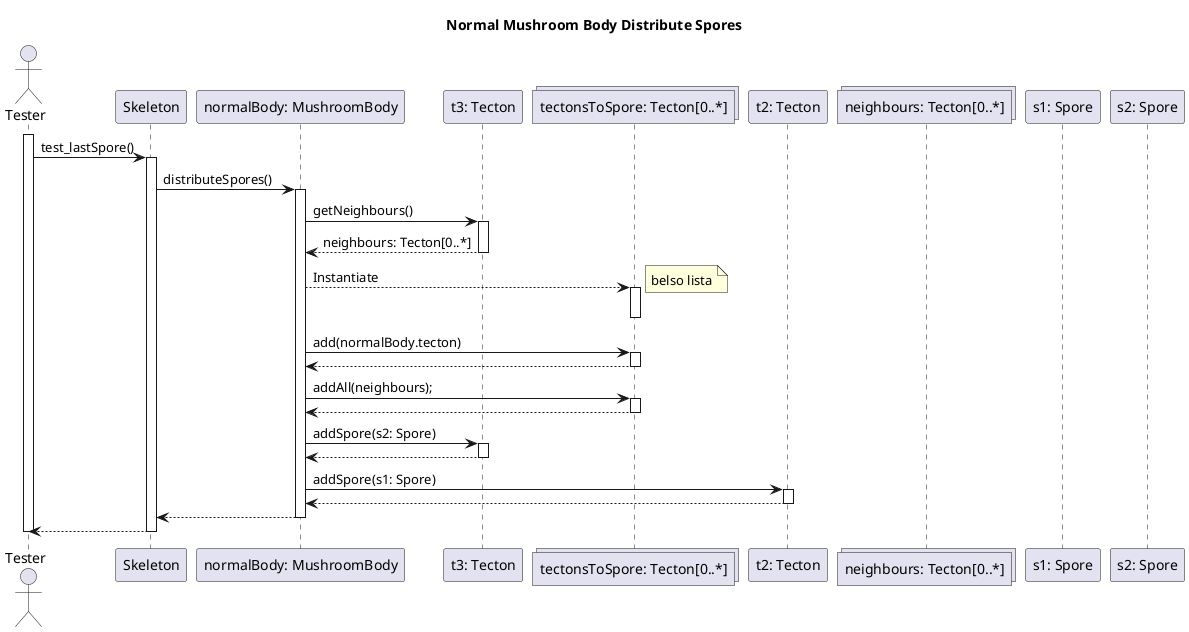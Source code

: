 @startuml  Normal Mushroom Body Distribute Spores

title Normal Mushroom Body Distribute Spores

actor "Tester" as tester
participant "Skeleton" as skeleton
participant "normalBody: MushroomBody" as nmb
participant "t3: Tecton" as t3

collections "tectonsToSpore: Tecton[0..*]" as tectons

participant "t2: Tecton" as t2

collections "neighbours: Tecton[0..*]"
participant "s1: Spore"
participant "s2: Spore"

activate tester
tester -> skeleton: test_lastSpore()
activate skeleton


' BEGIN COPY
skeleton -> nmb: distributeSpores() 
activate nmb
nmb -> t3 : getNeighbours()
activate t3
t3 --> nmb : neighbours: Tecton[0..*]
deactivate t3

nmb --> tectons: Instantiate
note right: belso lista
activate tectons
deactivate tectons

nmb -> tectons: add(normalBody.tecton)
activate tectons
tectons --> nmb
deactivate tectons

nmb -> tectons: addAll(neighbours);
activate tectons
tectons --> nmb
deactivate tectons

' CANT REUSE
' loop for each tectonToSpore in tectonsToSpore
'     body -> tectonToSpore : addSpore(spore: Spore)
'     activate tectonToSpore
'     tectonToSpore --> body 
'     deactivate tectonToSpore
' 
' end


nmb -> t3: addSpore(s2: Spore)
activate t3
t3 --> nmb
deactivate t3

nmb -> t2: addSpore(s1: Spore)
activate t2
t2 --> nmb
deactivate t2

nmb --> skeleton
deactivate nmb

' END COPY

skeleton --> tester
deactivate skeleton

deactivate tester

@enduml